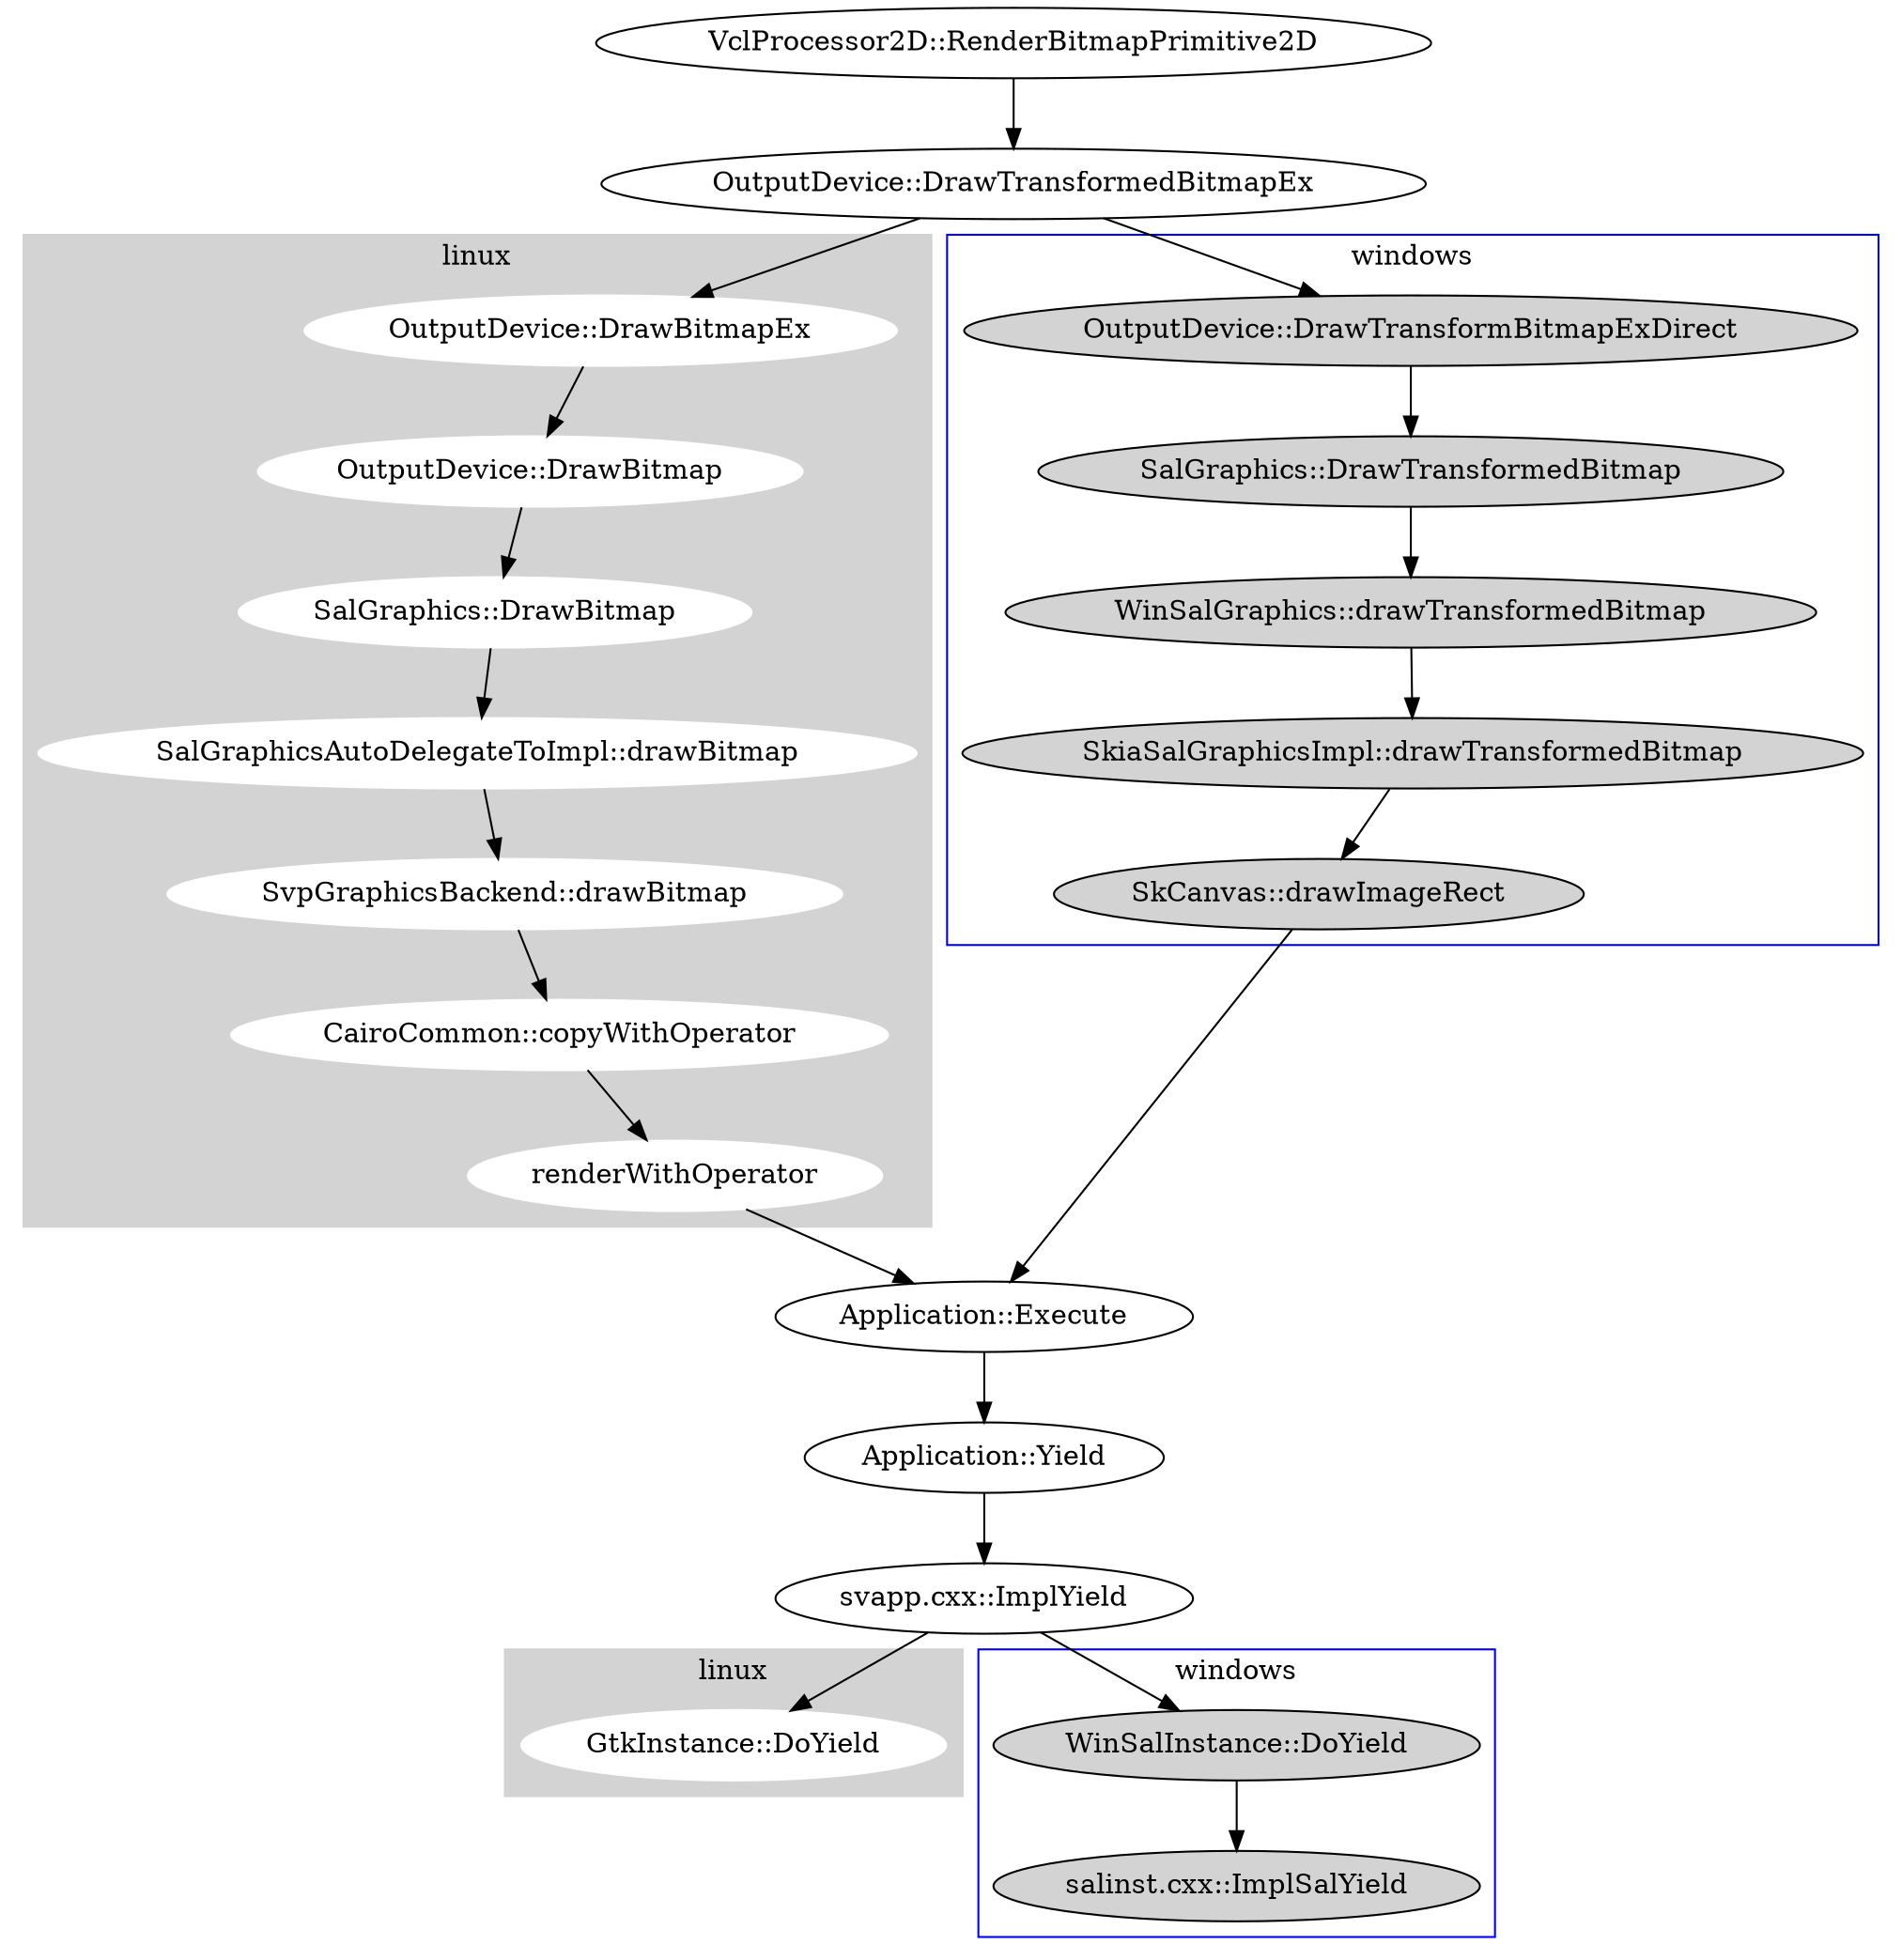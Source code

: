 digraph G {
  subgraph cluster0 {
    node [style = filled, color = white];
    style = filled;
    color = lightgrey;
    c0 -> d0 -> e0 -> f0 -> g0 -> h0 -> i0;
    label = "linux";
  }

  subgraph cluster1 {
    node [style = filled];
    c1 -> d1 -> e1 -> f1 -> g1;
    label = "windows";
    color = blue;
  }

  subgraph cluster2 {
    node [style = filled, color = white];
    style = filled;
    color = lightgrey;
    m0;
    label = "linux";
  }

  subgraph cluster3 {
    node [style = filled];
    m1 -> n1;
    label = "windows";
    color = blue;
  }

  a -> b;
  b -> c0;
  b -> c1;

  i0 -> j;
  g1 -> j;
  j -> k -> l;
  l -> m0;
  l -> m1;

  a [label = "VclProcessor2D::RenderBitmapPrimitive2D"];
  b [label = "OutputDevice::DrawTransformedBitmapEx"];
  c0 [label = "OutputDevice::DrawBitmapEx"];
  c1 [label = "OutputDevice::DrawTransformBitmapExDirect"];
  d0 [label = "OutputDevice::DrawBitmap"];
  d1 [label = "SalGraphics::DrawTransformedBitmap"];
  e0 [label = "SalGraphics::DrawBitmap"];
  e1 [label = "WinSalGraphics::drawTransformedBitmap"]
  f0 [label = "SalGraphicsAutoDelegateToImpl::drawBitmap"];
  f1 [label = "SkiaSalGraphicsImpl::drawTransformedBitmap"];
  g0 [label = "SvpGraphicsBackend::drawBitmap"];
  g1 [label = "SkCanvas::drawImageRect"];
  h0 [label = "CairoCommon::copyWithOperator"];
  i0 [label = "renderWithOperator"];
  j [label = "Application::Execute"];
  k [label = "Application::Yield"];
  l [label = "svapp.cxx::ImplYield"];
  m0 [label = "GtkInstance::DoYield"];
  m1 [label = "WinSalInstance::DoYield"];
  n1 [label = "salinst.cxx::ImplSalYield"];
}
